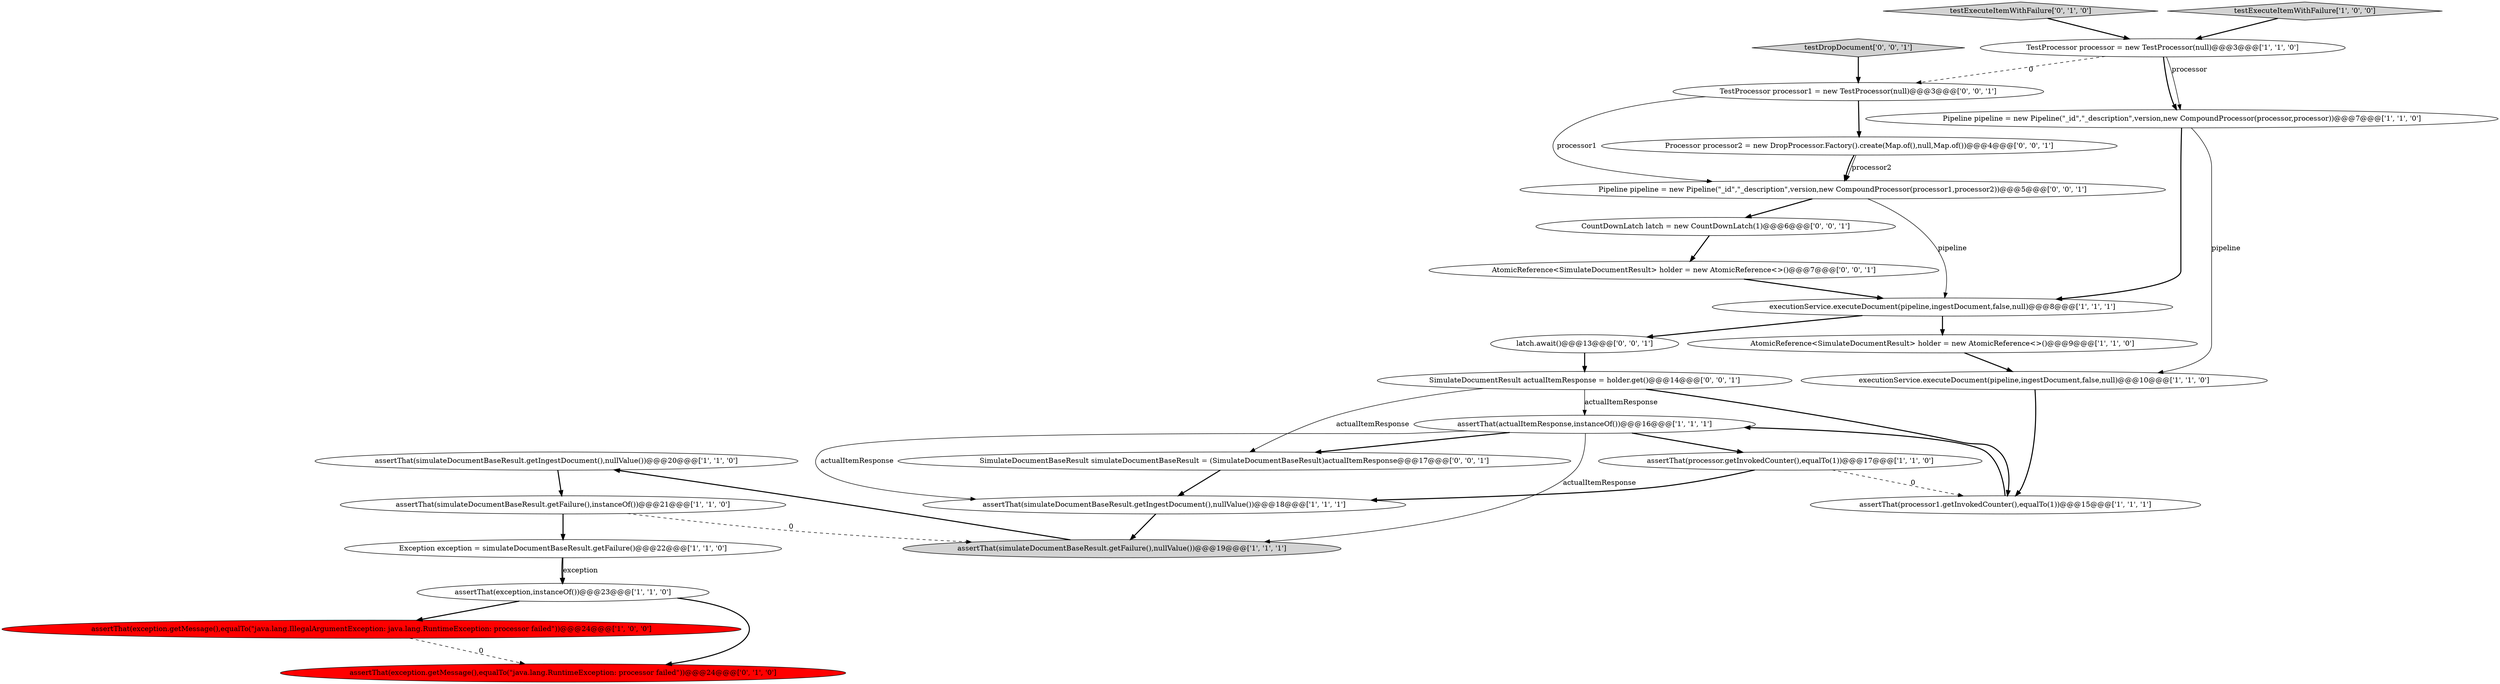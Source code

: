 digraph {
10 [style = filled, label = "assertThat(simulateDocumentBaseResult.getIngestDocument(),nullValue())@@@20@@@['1', '1', '0']", fillcolor = white, shape = ellipse image = "AAA0AAABBB1BBB"];
17 [style = filled, label = "testExecuteItemWithFailure['0', '1', '0']", fillcolor = lightgray, shape = diamond image = "AAA0AAABBB2BBB"];
25 [style = filled, label = "Processor processor2 = new DropProcessor.Factory().create(Map.of(),null,Map.of())@@@4@@@['0', '0', '1']", fillcolor = white, shape = ellipse image = "AAA0AAABBB3BBB"];
4 [style = filled, label = "testExecuteItemWithFailure['1', '0', '0']", fillcolor = lightgray, shape = diamond image = "AAA0AAABBB1BBB"];
23 [style = filled, label = "testDropDocument['0', '0', '1']", fillcolor = lightgray, shape = diamond image = "AAA0AAABBB3BBB"];
6 [style = filled, label = "assertThat(simulateDocumentBaseResult.getIngestDocument(),nullValue())@@@18@@@['1', '1', '1']", fillcolor = white, shape = ellipse image = "AAA0AAABBB1BBB"];
11 [style = filled, label = "assertThat(exception.getMessage(),equalTo(\"java.lang.IllegalArgumentException: java.lang.RuntimeException: processor failed\"))@@@24@@@['1', '0', '0']", fillcolor = red, shape = ellipse image = "AAA1AAABBB1BBB"];
3 [style = filled, label = "Exception exception = simulateDocumentBaseResult.getFailure()@@@22@@@['1', '1', '0']", fillcolor = white, shape = ellipse image = "AAA0AAABBB1BBB"];
22 [style = filled, label = "Pipeline pipeline = new Pipeline(\"_id\",\"_description\",version,new CompoundProcessor(processor1,processor2))@@@5@@@['0', '0', '1']", fillcolor = white, shape = ellipse image = "AAA0AAABBB3BBB"];
8 [style = filled, label = "assertThat(processor1.getInvokedCounter(),equalTo(1))@@@15@@@['1', '1', '1']", fillcolor = white, shape = ellipse image = "AAA0AAABBB1BBB"];
19 [style = filled, label = "SimulateDocumentBaseResult simulateDocumentBaseResult = (SimulateDocumentBaseResult)actualItemResponse@@@17@@@['0', '0', '1']", fillcolor = white, shape = ellipse image = "AAA0AAABBB3BBB"];
7 [style = filled, label = "executionService.executeDocument(pipeline,ingestDocument,false,null)@@@10@@@['1', '1', '0']", fillcolor = white, shape = ellipse image = "AAA0AAABBB1BBB"];
15 [style = filled, label = "assertThat(simulateDocumentBaseResult.getFailure(),instanceOf())@@@21@@@['1', '1', '0']", fillcolor = white, shape = ellipse image = "AAA0AAABBB1BBB"];
16 [style = filled, label = "assertThat(exception.getMessage(),equalTo(\"java.lang.RuntimeException: processor failed\"))@@@24@@@['0', '1', '0']", fillcolor = red, shape = ellipse image = "AAA1AAABBB2BBB"];
26 [style = filled, label = "AtomicReference<SimulateDocumentResult> holder = new AtomicReference<>()@@@7@@@['0', '0', '1']", fillcolor = white, shape = ellipse image = "AAA0AAABBB3BBB"];
0 [style = filled, label = "executionService.executeDocument(pipeline,ingestDocument,false,null)@@@8@@@['1', '1', '1']", fillcolor = white, shape = ellipse image = "AAA0AAABBB1BBB"];
1 [style = filled, label = "assertThat(actualItemResponse,instanceOf())@@@16@@@['1', '1', '1']", fillcolor = white, shape = ellipse image = "AAA0AAABBB1BBB"];
9 [style = filled, label = "assertThat(simulateDocumentBaseResult.getFailure(),nullValue())@@@19@@@['1', '1', '1']", fillcolor = lightgray, shape = ellipse image = "AAA0AAABBB1BBB"];
20 [style = filled, label = "latch.await()@@@13@@@['0', '0', '1']", fillcolor = white, shape = ellipse image = "AAA0AAABBB3BBB"];
21 [style = filled, label = "CountDownLatch latch = new CountDownLatch(1)@@@6@@@['0', '0', '1']", fillcolor = white, shape = ellipse image = "AAA0AAABBB3BBB"];
2 [style = filled, label = "TestProcessor processor = new TestProcessor(null)@@@3@@@['1', '1', '0']", fillcolor = white, shape = ellipse image = "AAA0AAABBB1BBB"];
18 [style = filled, label = "TestProcessor processor1 = new TestProcessor(null)@@@3@@@['0', '0', '1']", fillcolor = white, shape = ellipse image = "AAA0AAABBB3BBB"];
5 [style = filled, label = "Pipeline pipeline = new Pipeline(\"_id\",\"_description\",version,new CompoundProcessor(processor,processor))@@@7@@@['1', '1', '0']", fillcolor = white, shape = ellipse image = "AAA0AAABBB1BBB"];
13 [style = filled, label = "AtomicReference<SimulateDocumentResult> holder = new AtomicReference<>()@@@9@@@['1', '1', '0']", fillcolor = white, shape = ellipse image = "AAA0AAABBB1BBB"];
12 [style = filled, label = "assertThat(exception,instanceOf())@@@23@@@['1', '1', '0']", fillcolor = white, shape = ellipse image = "AAA0AAABBB1BBB"];
24 [style = filled, label = "SimulateDocumentResult actualItemResponse = holder.get()@@@14@@@['0', '0', '1']", fillcolor = white, shape = ellipse image = "AAA0AAABBB3BBB"];
14 [style = filled, label = "assertThat(processor.getInvokedCounter(),equalTo(1))@@@17@@@['1', '1', '0']", fillcolor = white, shape = ellipse image = "AAA0AAABBB1BBB"];
25->22 [style = solid, label="processor2"];
10->15 [style = bold, label=""];
24->1 [style = solid, label="actualItemResponse"];
0->13 [style = bold, label=""];
25->22 [style = bold, label=""];
15->9 [style = dashed, label="0"];
11->16 [style = dashed, label="0"];
1->9 [style = solid, label="actualItemResponse"];
12->11 [style = bold, label=""];
22->21 [style = bold, label=""];
24->19 [style = solid, label="actualItemResponse"];
12->16 [style = bold, label=""];
4->2 [style = bold, label=""];
18->22 [style = solid, label="processor1"];
9->10 [style = bold, label=""];
3->12 [style = bold, label=""];
7->8 [style = bold, label=""];
15->3 [style = bold, label=""];
19->6 [style = bold, label=""];
22->0 [style = solid, label="pipeline"];
1->6 [style = solid, label="actualItemResponse"];
8->1 [style = bold, label=""];
21->26 [style = bold, label=""];
26->0 [style = bold, label=""];
17->2 [style = bold, label=""];
5->0 [style = bold, label=""];
13->7 [style = bold, label=""];
5->7 [style = solid, label="pipeline"];
2->5 [style = solid, label="processor"];
18->25 [style = bold, label=""];
2->18 [style = dashed, label="0"];
14->8 [style = dashed, label="0"];
0->20 [style = bold, label=""];
1->14 [style = bold, label=""];
24->8 [style = bold, label=""];
3->12 [style = solid, label="exception"];
6->9 [style = bold, label=""];
20->24 [style = bold, label=""];
1->19 [style = bold, label=""];
14->6 [style = bold, label=""];
23->18 [style = bold, label=""];
2->5 [style = bold, label=""];
}
